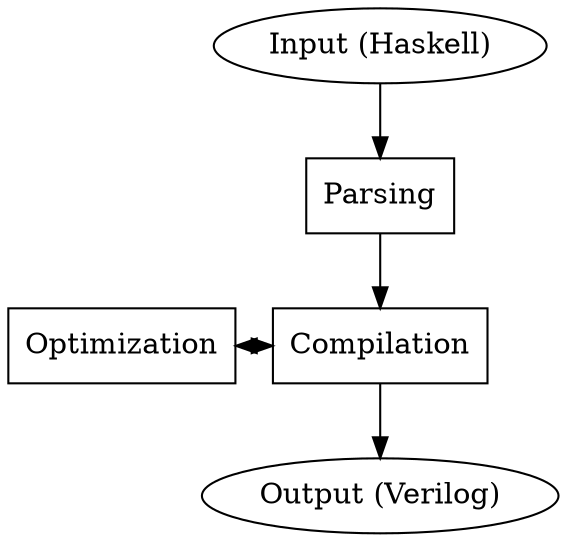 digraph G{
    Input [label = "Input (Haskell)"];
    Output [label = "Output (Verilog)"];

    node [shape=rectangle];

    {
        rank=same;
        Optimization -> Compilation [dir=both];
    }

    Input -> Parsing -> Compilation -> Output;
}
